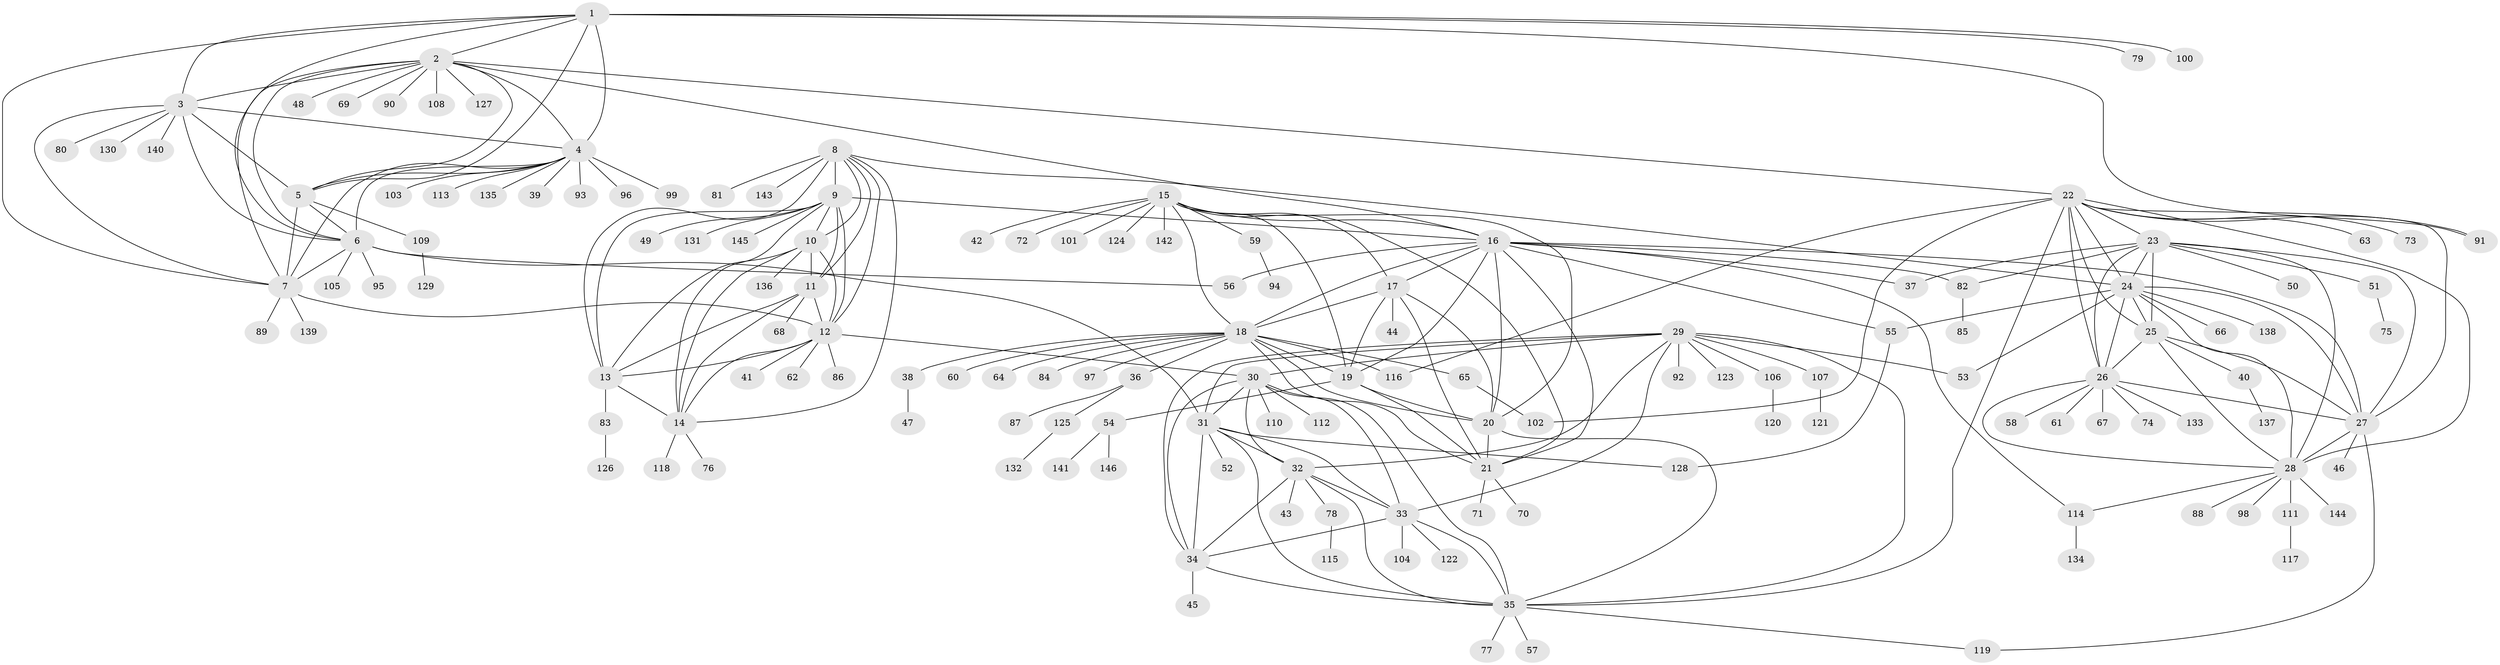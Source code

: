 // coarse degree distribution, {1: 0.6949152542372882, 10: 0.03389830508474576, 8: 0.03389830508474576, 4: 0.01694915254237288, 2: 0.06779661016949153, 5: 0.06779661016949153, 7: 0.03389830508474576, 11: 0.05084745762711865}
// Generated by graph-tools (version 1.1) at 2025/37/03/04/25 23:37:43]
// undirected, 146 vertices, 237 edges
graph export_dot {
  node [color=gray90,style=filled];
  1;
  2;
  3;
  4;
  5;
  6;
  7;
  8;
  9;
  10;
  11;
  12;
  13;
  14;
  15;
  16;
  17;
  18;
  19;
  20;
  21;
  22;
  23;
  24;
  25;
  26;
  27;
  28;
  29;
  30;
  31;
  32;
  33;
  34;
  35;
  36;
  37;
  38;
  39;
  40;
  41;
  42;
  43;
  44;
  45;
  46;
  47;
  48;
  49;
  50;
  51;
  52;
  53;
  54;
  55;
  56;
  57;
  58;
  59;
  60;
  61;
  62;
  63;
  64;
  65;
  66;
  67;
  68;
  69;
  70;
  71;
  72;
  73;
  74;
  75;
  76;
  77;
  78;
  79;
  80;
  81;
  82;
  83;
  84;
  85;
  86;
  87;
  88;
  89;
  90;
  91;
  92;
  93;
  94;
  95;
  96;
  97;
  98;
  99;
  100;
  101;
  102;
  103;
  104;
  105;
  106;
  107;
  108;
  109;
  110;
  111;
  112;
  113;
  114;
  115;
  116;
  117;
  118;
  119;
  120;
  121;
  122;
  123;
  124;
  125;
  126;
  127;
  128;
  129;
  130;
  131;
  132;
  133;
  134;
  135;
  136;
  137;
  138;
  139;
  140;
  141;
  142;
  143;
  144;
  145;
  146;
  1 -- 2;
  1 -- 3;
  1 -- 4;
  1 -- 5;
  1 -- 6;
  1 -- 7;
  1 -- 79;
  1 -- 91;
  1 -- 100;
  2 -- 3;
  2 -- 4;
  2 -- 5;
  2 -- 6;
  2 -- 7;
  2 -- 16;
  2 -- 22;
  2 -- 48;
  2 -- 69;
  2 -- 90;
  2 -- 108;
  2 -- 127;
  3 -- 4;
  3 -- 5;
  3 -- 6;
  3 -- 7;
  3 -- 80;
  3 -- 130;
  3 -- 140;
  4 -- 5;
  4 -- 6;
  4 -- 7;
  4 -- 39;
  4 -- 93;
  4 -- 96;
  4 -- 99;
  4 -- 103;
  4 -- 113;
  4 -- 135;
  5 -- 6;
  5 -- 7;
  5 -- 109;
  6 -- 7;
  6 -- 31;
  6 -- 56;
  6 -- 95;
  6 -- 105;
  7 -- 12;
  7 -- 89;
  7 -- 139;
  8 -- 9;
  8 -- 10;
  8 -- 11;
  8 -- 12;
  8 -- 13;
  8 -- 14;
  8 -- 24;
  8 -- 81;
  8 -- 143;
  9 -- 10;
  9 -- 11;
  9 -- 12;
  9 -- 13;
  9 -- 14;
  9 -- 16;
  9 -- 49;
  9 -- 131;
  9 -- 145;
  10 -- 11;
  10 -- 12;
  10 -- 13;
  10 -- 14;
  10 -- 136;
  11 -- 12;
  11 -- 13;
  11 -- 14;
  11 -- 68;
  12 -- 13;
  12 -- 14;
  12 -- 30;
  12 -- 41;
  12 -- 62;
  12 -- 86;
  13 -- 14;
  13 -- 83;
  14 -- 76;
  14 -- 118;
  15 -- 16;
  15 -- 17;
  15 -- 18;
  15 -- 19;
  15 -- 20;
  15 -- 21;
  15 -- 42;
  15 -- 59;
  15 -- 72;
  15 -- 101;
  15 -- 124;
  15 -- 142;
  16 -- 17;
  16 -- 18;
  16 -- 19;
  16 -- 20;
  16 -- 21;
  16 -- 27;
  16 -- 37;
  16 -- 55;
  16 -- 56;
  16 -- 82;
  16 -- 114;
  17 -- 18;
  17 -- 19;
  17 -- 20;
  17 -- 21;
  17 -- 44;
  18 -- 19;
  18 -- 20;
  18 -- 21;
  18 -- 36;
  18 -- 38;
  18 -- 60;
  18 -- 64;
  18 -- 65;
  18 -- 84;
  18 -- 97;
  18 -- 116;
  19 -- 20;
  19 -- 21;
  19 -- 54;
  20 -- 21;
  20 -- 35;
  21 -- 70;
  21 -- 71;
  22 -- 23;
  22 -- 24;
  22 -- 25;
  22 -- 26;
  22 -- 27;
  22 -- 28;
  22 -- 35;
  22 -- 63;
  22 -- 73;
  22 -- 91;
  22 -- 102;
  22 -- 116;
  23 -- 24;
  23 -- 25;
  23 -- 26;
  23 -- 27;
  23 -- 28;
  23 -- 37;
  23 -- 50;
  23 -- 51;
  23 -- 82;
  24 -- 25;
  24 -- 26;
  24 -- 27;
  24 -- 28;
  24 -- 53;
  24 -- 55;
  24 -- 66;
  24 -- 138;
  25 -- 26;
  25 -- 27;
  25 -- 28;
  25 -- 40;
  26 -- 27;
  26 -- 28;
  26 -- 58;
  26 -- 61;
  26 -- 67;
  26 -- 74;
  26 -- 133;
  27 -- 28;
  27 -- 46;
  27 -- 119;
  28 -- 88;
  28 -- 98;
  28 -- 111;
  28 -- 114;
  28 -- 144;
  29 -- 30;
  29 -- 31;
  29 -- 32;
  29 -- 33;
  29 -- 34;
  29 -- 35;
  29 -- 53;
  29 -- 92;
  29 -- 106;
  29 -- 107;
  29 -- 123;
  30 -- 31;
  30 -- 32;
  30 -- 33;
  30 -- 34;
  30 -- 35;
  30 -- 110;
  30 -- 112;
  31 -- 32;
  31 -- 33;
  31 -- 34;
  31 -- 35;
  31 -- 52;
  31 -- 128;
  32 -- 33;
  32 -- 34;
  32 -- 35;
  32 -- 43;
  32 -- 78;
  33 -- 34;
  33 -- 35;
  33 -- 104;
  33 -- 122;
  34 -- 35;
  34 -- 45;
  35 -- 57;
  35 -- 77;
  35 -- 119;
  36 -- 87;
  36 -- 125;
  38 -- 47;
  40 -- 137;
  51 -- 75;
  54 -- 141;
  54 -- 146;
  55 -- 128;
  59 -- 94;
  65 -- 102;
  78 -- 115;
  82 -- 85;
  83 -- 126;
  106 -- 120;
  107 -- 121;
  109 -- 129;
  111 -- 117;
  114 -- 134;
  125 -- 132;
}
